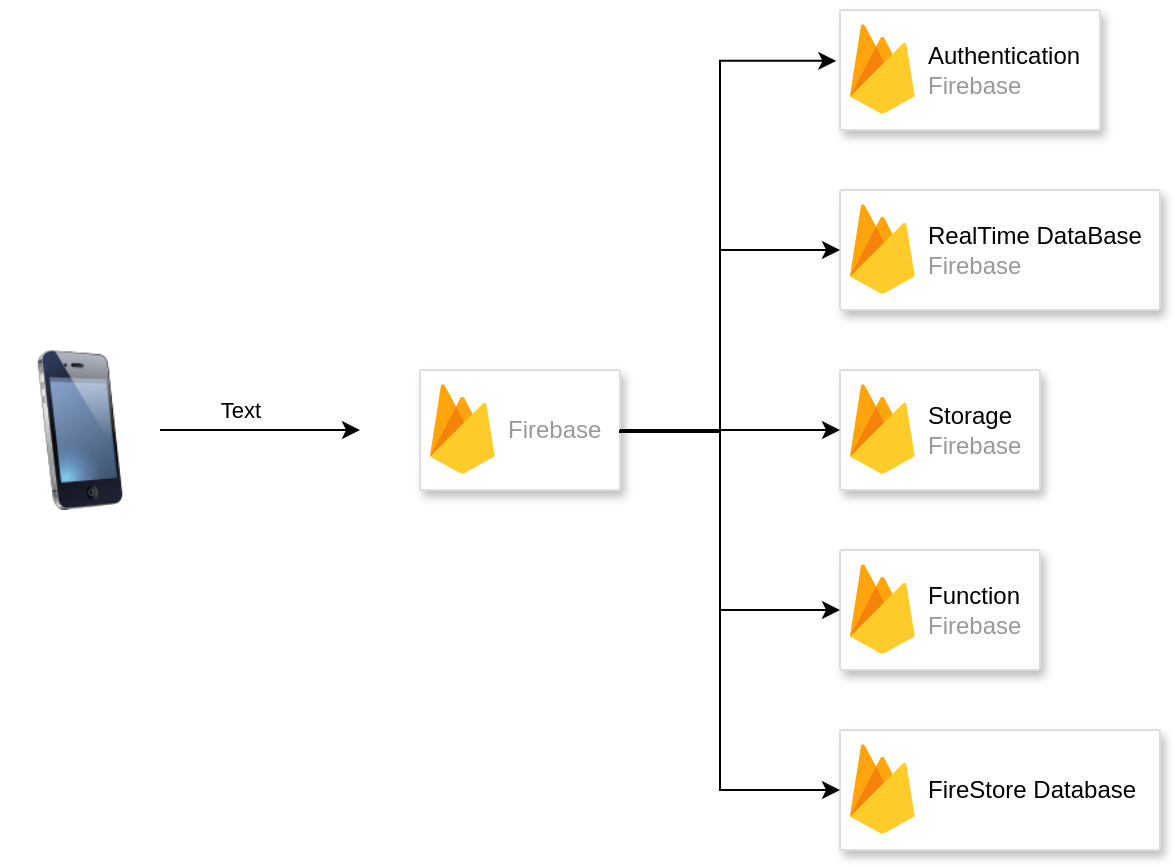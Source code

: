 <mxfile version="21.6.8" type="github">
  <diagram name="페이지-1" id="_mJsWbttWPfQ1Atq35So">
    <mxGraphModel dx="989" dy="517" grid="1" gridSize="10" guides="1" tooltips="1" connect="1" arrows="1" fold="1" page="1" pageScale="1" pageWidth="827" pageHeight="1169" math="0" shadow="0">
      <root>
        <mxCell id="0" />
        <mxCell id="1" parent="0" />
        <mxCell id="MUbadtuSSWlXPX1V-RnH-1" value="" style="image;html=1;image=img/lib/clip_art/telecommunication/iPhone_128x128.png" parent="1" vertex="1">
          <mxGeometry x="70" y="340" width="80" height="80" as="geometry" />
        </mxCell>
        <mxCell id="MUbadtuSSWlXPX1V-RnH-2" value="" style="endArrow=classic;html=1;rounded=0;exitX=1;exitY=0.5;exitDx=0;exitDy=0;" parent="1" source="MUbadtuSSWlXPX1V-RnH-1" edge="1">
          <mxGeometry width="50" height="50" relative="1" as="geometry">
            <mxPoint x="390" y="410" as="sourcePoint" />
            <mxPoint x="250" y="380" as="targetPoint" />
          </mxGeometry>
        </mxCell>
        <mxCell id="MUbadtuSSWlXPX1V-RnH-3" value="Text" style="edgeLabel;html=1;align=center;verticalAlign=middle;resizable=0;points=[];" parent="MUbadtuSSWlXPX1V-RnH-2" vertex="1" connectable="0">
          <mxGeometry x="0.8" y="2" relative="1" as="geometry">
            <mxPoint x="-50" y="-8" as="offset" />
          </mxGeometry>
        </mxCell>
        <mxCell id="MUbadtuSSWlXPX1V-RnH-4" value="" style="strokeColor=#dddddd;shadow=1;strokeWidth=1;rounded=1;absoluteArcSize=1;arcSize=2;aspect=fixed;" parent="1" vertex="1">
          <mxGeometry x="280" y="350" width="100" height="60" as="geometry" />
        </mxCell>
        <mxCell id="MUbadtuSSWlXPX1V-RnH-5" value="Firebase" style="sketch=0;dashed=0;connectable=0;html=1;fillColor=#5184F3;strokeColor=none;shape=mxgraph.gcp2.firebase;part=1;labelPosition=right;verticalLabelPosition=middle;align=left;verticalAlign=middle;spacingLeft=5;fontColor=#999999;fontSize=12;" parent="MUbadtuSSWlXPX1V-RnH-4" vertex="1">
          <mxGeometry width="32.4" height="45" relative="1" as="geometry">
            <mxPoint x="5" y="7" as="offset" />
          </mxGeometry>
        </mxCell>
        <mxCell id="MUbadtuSSWlXPX1V-RnH-13" value="" style="strokeColor=#dddddd;shadow=1;strokeWidth=1;rounded=1;absoluteArcSize=1;arcSize=2;" parent="1" vertex="1">
          <mxGeometry x="490" y="260" width="160" height="60" as="geometry" />
        </mxCell>
        <mxCell id="MUbadtuSSWlXPX1V-RnH-14" value="&lt;font color=&quot;#000000&quot;&gt;RealTime DataBase&lt;/font&gt;&lt;br&gt;Firebase" style="sketch=0;dashed=0;connectable=0;html=1;fillColor=#5184F3;strokeColor=none;shape=mxgraph.gcp2.firebase;part=1;labelPosition=right;verticalLabelPosition=middle;align=left;verticalAlign=middle;spacingLeft=5;fontColor=#999999;fontSize=12;" parent="MUbadtuSSWlXPX1V-RnH-13" vertex="1">
          <mxGeometry width="32.4" height="45" relative="1" as="geometry">
            <mxPoint x="5" y="7" as="offset" />
          </mxGeometry>
        </mxCell>
        <mxCell id="MUbadtuSSWlXPX1V-RnH-15" value="" style="strokeColor=#dddddd;shadow=1;strokeWidth=1;rounded=1;absoluteArcSize=1;arcSize=2;" parent="1" vertex="1">
          <mxGeometry x="490" y="350" width="100" height="60" as="geometry" />
        </mxCell>
        <mxCell id="MUbadtuSSWlXPX1V-RnH-16" value="&lt;font color=&quot;#000000&quot;&gt;Storage&lt;/font&gt;&lt;br&gt;Firebase" style="sketch=0;dashed=0;connectable=0;html=1;fillColor=#5184F3;strokeColor=none;shape=mxgraph.gcp2.firebase;part=1;labelPosition=right;verticalLabelPosition=middle;align=left;verticalAlign=middle;spacingLeft=5;fontColor=#999999;fontSize=12;" parent="MUbadtuSSWlXPX1V-RnH-15" vertex="1">
          <mxGeometry width="32.4" height="45" relative="1" as="geometry">
            <mxPoint x="5" y="7" as="offset" />
          </mxGeometry>
        </mxCell>
        <mxCell id="MUbadtuSSWlXPX1V-RnH-17" value="" style="strokeColor=#dddddd;shadow=1;strokeWidth=1;rounded=1;absoluteArcSize=1;arcSize=2;" parent="1" vertex="1">
          <mxGeometry x="490" y="170" width="130" height="60" as="geometry" />
        </mxCell>
        <mxCell id="MUbadtuSSWlXPX1V-RnH-18" value="&lt;font color=&quot;#000000&quot;&gt;Authentication&lt;/font&gt;&lt;br&gt;Firebase" style="sketch=0;dashed=0;connectable=0;html=1;fillColor=#5184F3;strokeColor=none;shape=mxgraph.gcp2.firebase;part=1;labelPosition=right;verticalLabelPosition=middle;align=left;verticalAlign=middle;spacingLeft=5;fontColor=#999999;fontSize=12;" parent="MUbadtuSSWlXPX1V-RnH-17" vertex="1">
          <mxGeometry width="32.4" height="45" relative="1" as="geometry">
            <mxPoint x="5" y="7" as="offset" />
          </mxGeometry>
        </mxCell>
        <mxCell id="MUbadtuSSWlXPX1V-RnH-19" value="" style="strokeColor=#dddddd;shadow=1;strokeWidth=1;rounded=1;absoluteArcSize=1;arcSize=2;" parent="1" vertex="1">
          <mxGeometry x="490" y="440" width="100" height="60" as="geometry" />
        </mxCell>
        <mxCell id="MUbadtuSSWlXPX1V-RnH-20" value="&lt;font color=&quot;#000000&quot;&gt;Function&lt;/font&gt;&lt;br&gt;Firebase" style="sketch=0;dashed=0;connectable=0;html=1;fillColor=#5184F3;strokeColor=none;shape=mxgraph.gcp2.firebase;part=1;labelPosition=right;verticalLabelPosition=middle;align=left;verticalAlign=middle;spacingLeft=5;fontColor=#999999;fontSize=12;" parent="MUbadtuSSWlXPX1V-RnH-19" vertex="1">
          <mxGeometry width="32.4" height="45" relative="1" as="geometry">
            <mxPoint x="5" y="7" as="offset" />
          </mxGeometry>
        </mxCell>
        <mxCell id="MUbadtuSSWlXPX1V-RnH-21" value="" style="endArrow=classic;html=1;rounded=0;entryX=-0.014;entryY=0.424;entryDx=0;entryDy=0;entryPerimeter=0;exitX=1;exitY=0.5;exitDx=0;exitDy=0;startArrow=none;startFill=0;edgeStyle=orthogonalEdgeStyle;" parent="1" source="MUbadtuSSWlXPX1V-RnH-4" target="MUbadtuSSWlXPX1V-RnH-17" edge="1">
          <mxGeometry width="50" height="50" relative="1" as="geometry">
            <mxPoint x="320" y="380" as="sourcePoint" />
            <mxPoint x="370" y="330" as="targetPoint" />
            <Array as="points">
              <mxPoint x="430" y="380" />
              <mxPoint x="430" y="195" />
            </Array>
          </mxGeometry>
        </mxCell>
        <mxCell id="MUbadtuSSWlXPX1V-RnH-22" value="" style="endArrow=classic;html=1;rounded=0;entryX=0;entryY=0.5;entryDx=0;entryDy=0;startArrow=none;startFill=0;edgeStyle=orthogonalEdgeStyle;" parent="1" target="MUbadtuSSWlXPX1V-RnH-13" edge="1">
          <mxGeometry width="50" height="50" relative="1" as="geometry">
            <mxPoint x="380" y="380" as="sourcePoint" />
            <mxPoint x="370" y="330" as="targetPoint" />
            <Array as="points">
              <mxPoint x="380" y="381" />
              <mxPoint x="430" y="381" />
              <mxPoint x="430" y="290" />
            </Array>
          </mxGeometry>
        </mxCell>
        <mxCell id="MUbadtuSSWlXPX1V-RnH-24" value="" style="endArrow=classic;html=1;rounded=0;entryX=0;entryY=0.5;entryDx=0;entryDy=0;" parent="1" target="MUbadtuSSWlXPX1V-RnH-15" edge="1">
          <mxGeometry width="50" height="50" relative="1" as="geometry">
            <mxPoint x="380" y="380" as="sourcePoint" />
            <mxPoint x="370" y="330" as="targetPoint" />
          </mxGeometry>
        </mxCell>
        <mxCell id="MUbadtuSSWlXPX1V-RnH-25" value="" style="endArrow=classic;html=1;rounded=0;entryX=0;entryY=0.5;entryDx=0;entryDy=0;edgeStyle=orthogonalEdgeStyle;" parent="1" target="MUbadtuSSWlXPX1V-RnH-19" edge="1">
          <mxGeometry width="50" height="50" relative="1" as="geometry">
            <mxPoint x="380" y="380" as="sourcePoint" />
            <mxPoint x="370" y="330" as="targetPoint" />
            <Array as="points">
              <mxPoint x="380" y="381" />
              <mxPoint x="430" y="381" />
              <mxPoint x="430" y="470" />
            </Array>
          </mxGeometry>
        </mxCell>
        <mxCell id="0aiFFdgzDsPQwecSxqSb-1" value="" style="strokeColor=#dddddd;shadow=1;strokeWidth=1;rounded=1;absoluteArcSize=1;arcSize=2;" vertex="1" parent="1">
          <mxGeometry x="490" y="530" width="160" height="60" as="geometry" />
        </mxCell>
        <mxCell id="0aiFFdgzDsPQwecSxqSb-2" value="&lt;font color=&quot;#000000&quot;&gt;FireStore Database&lt;/font&gt;" style="sketch=0;dashed=0;connectable=0;html=1;fillColor=#5184F3;strokeColor=none;shape=mxgraph.gcp2.firebase;part=1;labelPosition=right;verticalLabelPosition=middle;align=left;verticalAlign=middle;spacingLeft=5;fontColor=#999999;fontSize=12;" vertex="1" parent="0aiFFdgzDsPQwecSxqSb-1">
          <mxGeometry width="32.4" height="45" relative="1" as="geometry">
            <mxPoint x="5" y="7" as="offset" />
          </mxGeometry>
        </mxCell>
        <mxCell id="0aiFFdgzDsPQwecSxqSb-3" value="" style="endArrow=classic;html=1;rounded=0;exitX=1;exitY=0.5;exitDx=0;exitDy=0;entryX=0;entryY=0.5;entryDx=0;entryDy=0;edgeStyle=orthogonalEdgeStyle;" edge="1" parent="1" source="MUbadtuSSWlXPX1V-RnH-4" target="0aiFFdgzDsPQwecSxqSb-1">
          <mxGeometry width="50" height="50" relative="1" as="geometry">
            <mxPoint x="490" y="510" as="sourcePoint" />
            <mxPoint x="540" y="460" as="targetPoint" />
            <Array as="points">
              <mxPoint x="430" y="380" />
              <mxPoint x="430" y="560" />
            </Array>
          </mxGeometry>
        </mxCell>
      </root>
    </mxGraphModel>
  </diagram>
</mxfile>
